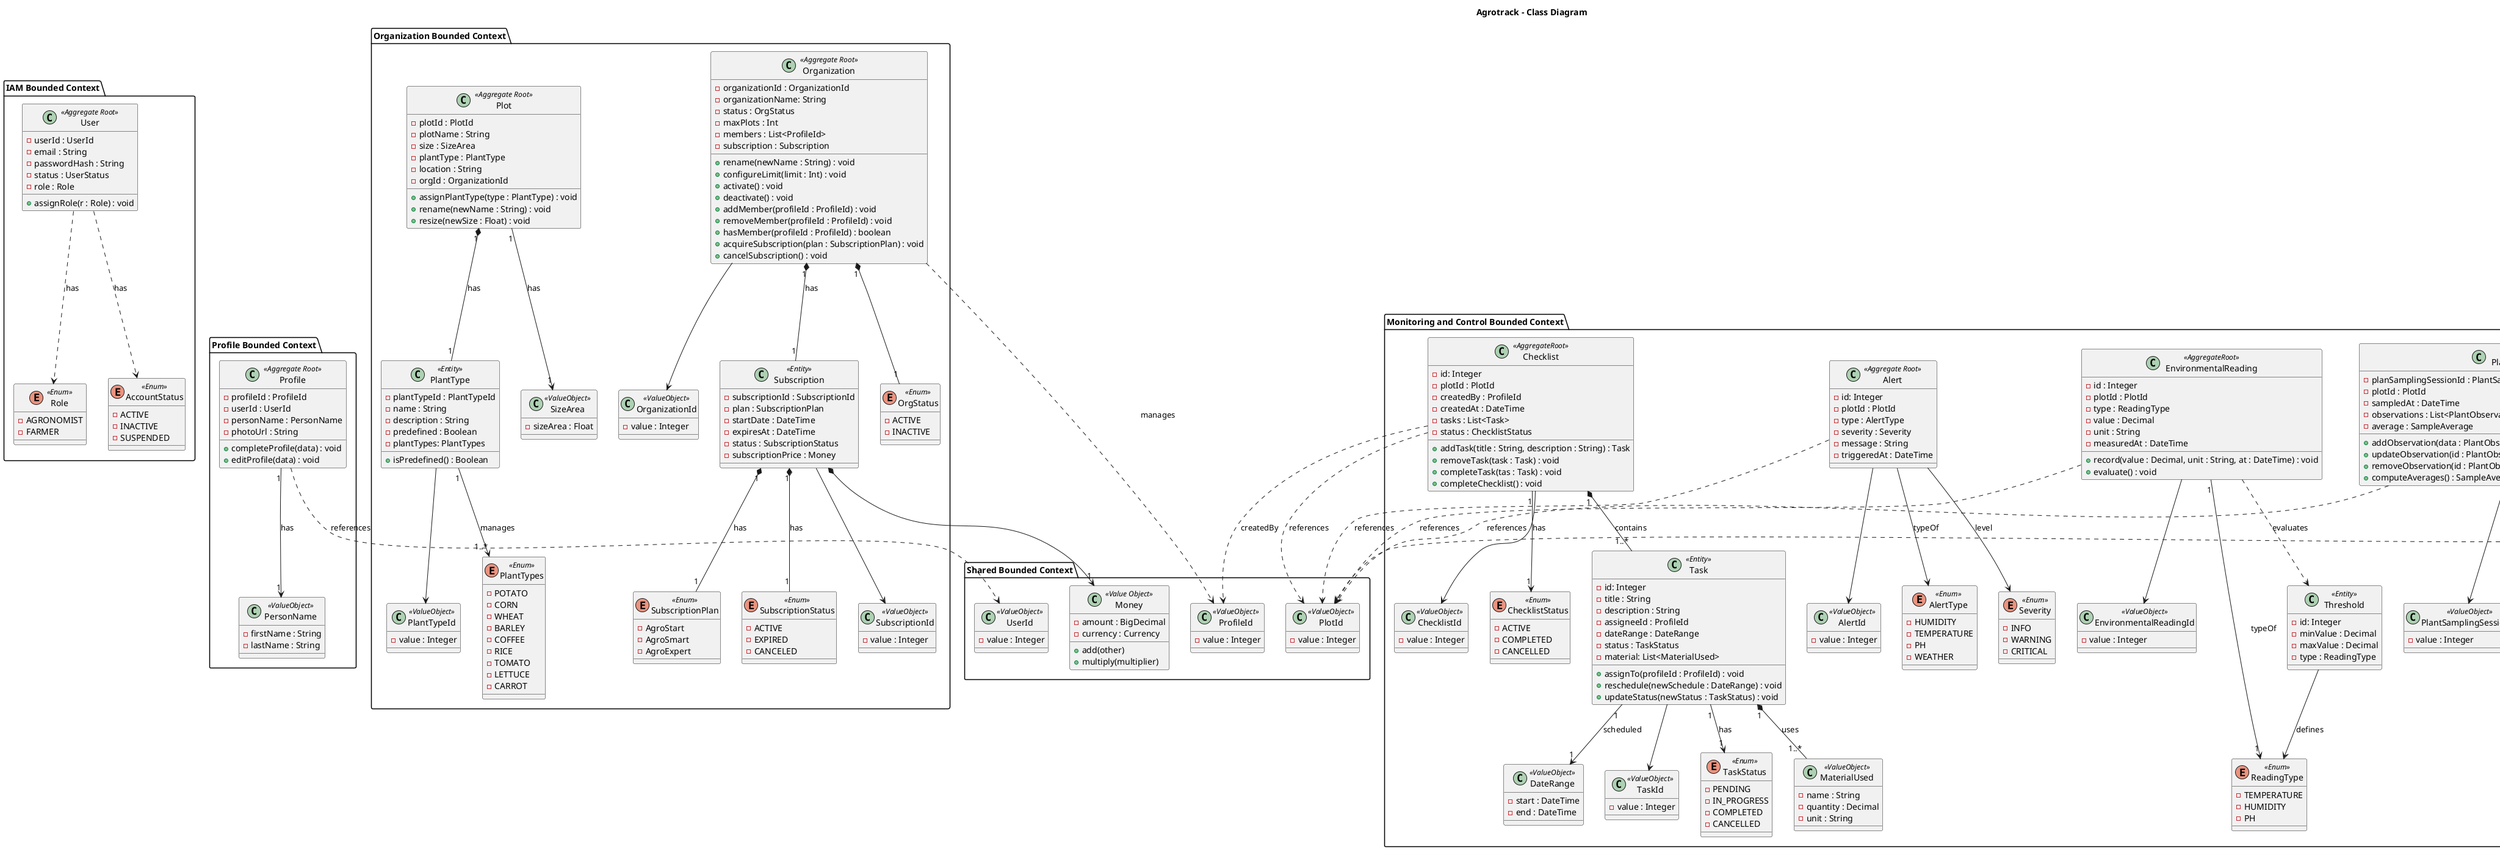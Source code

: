 @startuml

title Agrotrack - Class Diagram

' ================= IAM CONTEXT =================
package "IAM Bounded Context"{

    class User <<Aggregate Root>>{
        - userId : UserId
        - email : String
        - passwordHash : String
        - status : UserStatus
        - role : Role
        + assignRole(r : Role) : void
    }

    enum Role <<Enum>> {
        - AGRONOMIST
        - FARMER
    }

    enum AccountStatus <<Enum>> {
        - ACTIVE
        - INACTIVE
        - SUSPENDED
    }

}

' ================== PROFILE CONTEXT ==================
package "Profile Bounded Context"{

    class Profile <<Aggregate Root>>{
        - profileId : ProfileId
        - userId : UserId
        - personName : PersonName
        - photoUrl : String
        + completeProfile(data) : void
        + editProfile(data) : void

    }

    class PersonName <<ValueObject>> {
        - firstName : String
        - lastName : String
    }
}

' =============== ORGANIZATION CONTEXT ===============
package "Organization Bounded Context"{

    class Organization <<Aggregate Root>>{
        - organizationId : OrganizationId
        - organizationName: String
        - status : OrgStatus
        - maxPlots : Int
        - members : List<ProfileId>
        - subscription : Subscription
        + rename(newName : String) : void
        + configureLimit(limit : Int) : void
        + activate() : void
        + deactivate() : void
        + addMember(profileId : ProfileId) : void
        + removeMember(profileId : ProfileId) : void
        + hasMember(profileId : ProfileId) : boolean
        + acquireSubscription(plan : SubscriptionPlan) : void
        + cancelSubscription() : void
    }

    enum OrgStatus <<Enum>> {
        - ACTIVE
        - INACTIVE
    }

    class OrganizationId <<ValueObject>> {
        - value : Integer
    }

    Organization --> OrganizationId
    PlantType --> PlantTypeId
    Subscription --> SubscriptionId

    class Plot <<Aggregate Root>> {
        - plotId : PlotId
        - plotName : String
        - size : SizeArea
        - plantType : PlantType
        - location : String
        - orgId : OrganizationId
        + assignPlantType(type : PlantType) : void
        + rename(newName : String) : void
        + resize(newSize : Float) : void

    }

    class PlantType <<Entity>> {
        - plantTypeId : PlantTypeId
        - name : String
        - description : String
        - predefined : Boolean
        - plantTypes: PlantTypes
        + isPredefined() : Boolean
    }

    enum PlantTypes <<Enum>> {
        - POTATO
        - CORN
        - WHEAT
        - BARLEY
        - COFFEE
        - RICE
        - TOMATO
        - LETTUCE
        - CARROT
    }

    class PlantTypeId <<ValueObject>> {
        - value : Integer
    }

    class SizeArea <<ValueObject>> {
        - sizeArea : Float
    }

    class Subscription <<Entity>>{
        - subscriptionId : SubscriptionId
        - plan : SubscriptionPlan
        - startDate : DateTime
        - expiresAt : DateTime
        - status : SubscriptionStatus
        - subscriptionPrice : Money
    }

    class SubscriptionId <<ValueObject>> {
        - value : Integer
    }

    enum SubscriptionPlan <<Enum>> {
        - AgroStart
        - AgroSmart
        - AgroExpert
    }

    enum SubscriptionStatus <<Enum>> {
        - ACTIVE
        - EXPIRED
        - CANCELED
    }

}

' ================== MONITORING AND CONTROL CONTEXT ==================
package "Monitoring and Control Bounded Context"{

    class PlantSamplingSession <<Aggregate Root>> {
        - planSamplingSessionId : PlantSamplingSessionId
        - plotId : PlotId
        - sampledAt : DateTime
        - observations : List<PlantObservation>
        - average : SampleAverage
        + addObservation(data : PlantObservationData) : PlantObservationId
        + updateObservation(id : PlantObservationId, data : PlantObservationData) : void
        + removeObservation(id : PlantObservationId) : void
        + computeAverages() : SampleAverage
    }

    class PlantSamplingSessionId <<ValueObject>> {
        - value : Integer
    }
    class PlantObservationId <<ValueObject>> {
        - value : Integer
    }
    PlantSamplingSession --> PlantSamplingSessionId
    PlantObservation --> PlantObservationId

    class PlantObservation <<Entity>> {
        - id : Integer
        - heightCm : Decimal
        - leafCount : Int
        - fruitCount : Int
        - notes : String
    }

    class SampleAverage <<ValueObject>> {
        - avgHeightCm : Decimal
        - avgLeafCount : Decimal
        - avgFruitCount : Decimal
    }

    class EnvironmentalReading <<AggregateRoot>> {
        - id : Integer
        - plotId : PlotId
        - type : ReadingType
        - value : Decimal
        - unit : String
        - measuredAt : DateTime
        + record(value : Decimal, unit : String, at : DateTime) : void
        + evaluate() : void
    }

    class EnvironmentalReadingId <<ValueObject>> {
        - value : Integer
    }
    EnvironmentalReading --> EnvironmentalReadingId

    enum ReadingType <<Enum>> {
        - TEMPERATURE
        - HUMIDITY
        - PH
    }

    class Threshold <<Entity>> {
        - id: Integer
        - minValue : Decimal
        - maxValue : Decimal
        - type : ReadingType
    }

    class Alert <<Aggregate Root>> {
        - id: Integer
        - plotId : PlotId
        - type : AlertType
        - severity : Severity
        - message : String
        - triggeredAt : DateTime
    }

    class AlertId <<ValueObject>> {
        - value : Integer
    }
    Alert --> AlertId

    enum AlertType <<Enum>> {
        - HUMIDITY
        - TEMPERATURE
        - PH
        - WEATHER
    }

    enum Severity <<Enum>> {
        - INFO
        - WARNING
        - CRITICAL
    }

    class Checklist <<AggregateRoot>> {
        - id: Integer
        - plotId : PlotId
        - createdBy : ProfileId
        - createdAt : DateTime
        - tasks : List<Task>
        - status : ChecklistStatus
        + addTask(title : String, description : String) : Task
        + removeTask(task : Task) : void
        + completeTask(tas : Task) : void
        + completeChecklist() : void
    }
    class ChecklistId <<ValueObject>> {
        - value : Integer
    }
    Checklist --> ChecklistId

    enum ChecklistStatus <<Enum>> {
        - ACTIVE
        - COMPLETED
        - CANCELLED
    }

    class Task <<Entity>> {
        - id: Integer
        - title : String
        - description : String
        - assigneeId : ProfileId
        - dateRange : DateRange
        - status : TaskStatus
        - material: List<MaterialUsed>
        + assignTo(profileId : ProfileId) : void
        + reschedule(newSchedule : DateRange) : void
        + updateStatus(newStatus : TaskStatus) : void
    }
    class TaskId <<ValueObject>> {
        - value : Integer
    }
    Task --> TaskId

    enum TaskStatus <<Enum>> {
        - PENDING
        - IN_PROGRESS
        - COMPLETED
        - CANCELLED
    }

    class MaterialUsed <<ValueObject>> {
        - name : String
        - quantity : Decimal
        - unit : String
    }

    class DateRange <<ValueObject>> {
        - start : DateTime
        - end : DateTime
    }
}


' ================ REPORTS BOUNDED CONTEXT ==================
package "Reports Bounded Context"{

    class Report <<AggregateRoot>> {
        - reportId : ReportId
        - requestedBy : ProfileId
        - status : ReportStatus
        - plotId : PlotId
        - type : ReportType
        - periodStart : DateTime
        - periodEnd : DateTime
        - generatedAt : DateTime
        - content : byte[]
        + request(type : ReportType, plotId : PlotId, dates) : void
        + generate(data) : Report
        + markFailed(reason : String) : void
    }

   class ReportId <<ValueObject>> {
        - value : Integer
    }

    enum ReportType <<Enum>> {
        - PARCEL
        - GENERAL
    }

    enum ReportStatus <<Enum>> {
        - REQUESTED
        - PROCESSING
        - GENERATED
        - FAILED
    }
}

' ================== SHARED CONTEXT ==================
package "Shared Bounded Context"{

    class UserId <<ValueObject>> {
        - value : Integer
    }

    class PlotId <<ValueObject>> {
        - value : Integer
    }

    class ProfileId <<ValueObject>> {
        - value : Integer
    }

    class Money <<Value Object>> {
    -amount : BigDecimal
    -currency : Currency
    +add(other)
    +multiply(multiplier)
    }

}

' Relaciones de Iam Context
User ..> Role : has
User ..> AccountStatus : has
' Relaciones de Profile Context
Profile "1" --> "1" PersonName : has
Profile ..> UserId : references

' Relaciones de Organization Context
Organization ..> ProfileId : manages
Organization "1" *-- "1" Subscription : has
Subscription "1" *-- "1" SubscriptionPlan : has
Subscription "1" *-- "1" SubscriptionStatus : has
Plot "1" *-- "1" PlantType : has
Plot "1" --> "1" SizeArea : has
PlantType "1" --> "1..*" PlantTypes : manages
Subscription *--> "1" Money

' Relaciones de Monitoring and Control Context
PlantSamplingSession "1" *-- "1..*" PlantObservation
PlantSamplingSession "1" --> "1" SampleAverage : computes
PlantSamplingSession ..> PlotId : references

EnvironmentalReading ..> PlotId : references
EnvironmentalReading "1" --> "1" ReadingType : typeOf
EnvironmentalReading ..> Threshold : evaluates
Threshold --> ReadingType : defines

Alert ..> PlotId : references
Alert --> AlertType : typeOf
Alert --> Severity : level

Organization "1" *-- "1" OrgStatus

Checklist "1" *-- "1..*" Task : contains
Checklist "1" --> "1" ChecklistStatus : has
Checklist ..> PlotId : references
Checklist ..> ProfileId : createdBy
Task "1" *-- "1..*" MaterialUsed : uses
Task "1" --> "1" TaskStatus : has
Task "1" --> "1" DateRange : scheduled

' Relaciones de Reports Context
Report "1" --> "1" ReportStatus : has
Report "1" --> "1" ReportType : typeOf
Report ..> PlotId : references
Report --> ReportId : has

@enduml